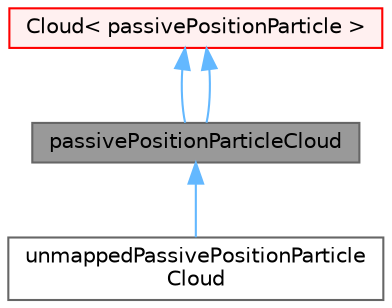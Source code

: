 digraph "passivePositionParticleCloud"
{
 // LATEX_PDF_SIZE
  bgcolor="transparent";
  edge [fontname=Helvetica,fontsize=10,labelfontname=Helvetica,labelfontsize=10];
  node [fontname=Helvetica,fontsize=10,shape=box,height=0.2,width=0.4];
  Node1 [id="Node000001",label="passivePositionParticleCloud",height=0.2,width=0.4,color="gray40", fillcolor="grey60", style="filled", fontcolor="black",tooltip="A Cloud of passive particles."];
  Node2 -> Node1 [id="edge1_Node000001_Node000002",dir="back",color="steelblue1",style="solid",tooltip=" "];
  Node2 [id="Node000002",label="Cloud\< passivePositionParticle \>",height=0.2,width=0.4,color="red", fillcolor="#FFF0F0", style="filled",URL="$classFoam_1_1Cloud.html",tooltip=" "];
  Node2 -> Node1 [id="edge2_Node000001_Node000002",dir="back",color="steelblue1",style="solid",tooltip=" "];
  Node1 -> Node16 [id="edge3_Node000001_Node000016",dir="back",color="steelblue1",style="solid",tooltip=" "];
  Node16 [id="Node000016",label="unmappedPassivePositionParticle\lCloud",height=0.2,width=0.4,color="gray40", fillcolor="white", style="filled",URL="$classFoam_1_1unmappedPassivePositionParticleCloud.html",tooltip="passivePositionParticleCloud but with autoMap and writing disabled. Only used for its objectRegistry ..."];
}
